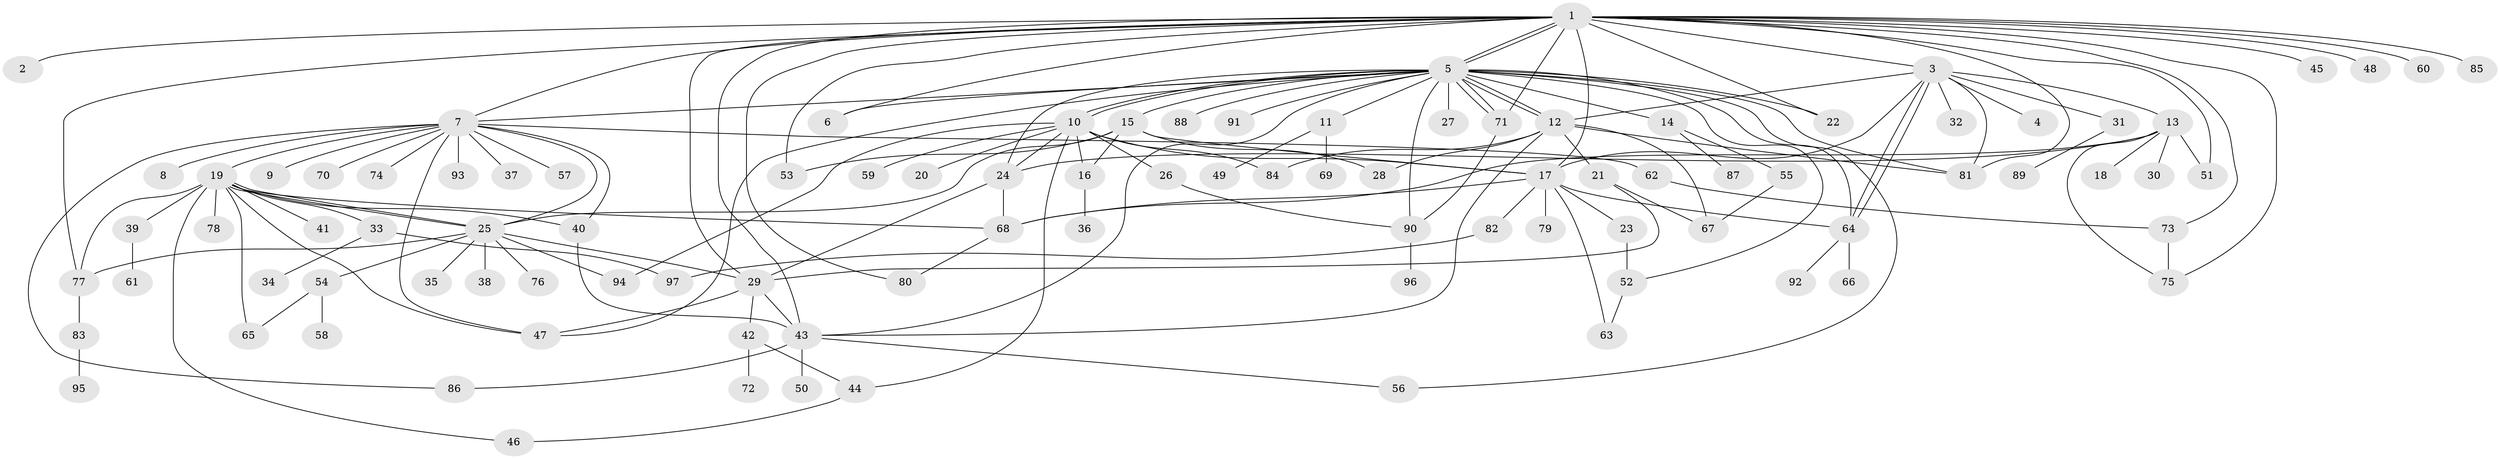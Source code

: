 // coarse degree distribution, {1: 0.5671641791044776, 8: 0.014925373134328358, 6: 0.029850746268656716, 2: 0.23880597014925373, 24: 0.014925373134328358, 5: 0.029850746268656716, 10: 0.014925373134328358, 9: 0.014925373134328358, 3: 0.04477611940298507, 17: 0.014925373134328358, 11: 0.014925373134328358}
// Generated by graph-tools (version 1.1) at 2025/50/03/04/25 21:50:21]
// undirected, 97 vertices, 157 edges
graph export_dot {
graph [start="1"]
  node [color=gray90,style=filled];
  1;
  2;
  3;
  4;
  5;
  6;
  7;
  8;
  9;
  10;
  11;
  12;
  13;
  14;
  15;
  16;
  17;
  18;
  19;
  20;
  21;
  22;
  23;
  24;
  25;
  26;
  27;
  28;
  29;
  30;
  31;
  32;
  33;
  34;
  35;
  36;
  37;
  38;
  39;
  40;
  41;
  42;
  43;
  44;
  45;
  46;
  47;
  48;
  49;
  50;
  51;
  52;
  53;
  54;
  55;
  56;
  57;
  58;
  59;
  60;
  61;
  62;
  63;
  64;
  65;
  66;
  67;
  68;
  69;
  70;
  71;
  72;
  73;
  74;
  75;
  76;
  77;
  78;
  79;
  80;
  81;
  82;
  83;
  84;
  85;
  86;
  87;
  88;
  89;
  90;
  91;
  92;
  93;
  94;
  95;
  96;
  97;
  1 -- 2;
  1 -- 3;
  1 -- 5;
  1 -- 5;
  1 -- 6;
  1 -- 7;
  1 -- 17;
  1 -- 22;
  1 -- 29;
  1 -- 43;
  1 -- 45;
  1 -- 48;
  1 -- 51;
  1 -- 53;
  1 -- 60;
  1 -- 71;
  1 -- 73;
  1 -- 75;
  1 -- 77;
  1 -- 80;
  1 -- 81;
  1 -- 85;
  3 -- 4;
  3 -- 12;
  3 -- 13;
  3 -- 17;
  3 -- 31;
  3 -- 32;
  3 -- 64;
  3 -- 64;
  3 -- 81;
  5 -- 6;
  5 -- 7;
  5 -- 10;
  5 -- 10;
  5 -- 11;
  5 -- 12;
  5 -- 12;
  5 -- 14;
  5 -- 15;
  5 -- 22;
  5 -- 24;
  5 -- 27;
  5 -- 43;
  5 -- 47;
  5 -- 52;
  5 -- 56;
  5 -- 64;
  5 -- 71;
  5 -- 71;
  5 -- 81;
  5 -- 88;
  5 -- 90;
  5 -- 91;
  7 -- 8;
  7 -- 9;
  7 -- 19;
  7 -- 25;
  7 -- 37;
  7 -- 40;
  7 -- 47;
  7 -- 57;
  7 -- 62;
  7 -- 70;
  7 -- 74;
  7 -- 86;
  7 -- 93;
  10 -- 16;
  10 -- 17;
  10 -- 20;
  10 -- 24;
  10 -- 26;
  10 -- 44;
  10 -- 59;
  10 -- 84;
  10 -- 94;
  11 -- 49;
  11 -- 69;
  12 -- 21;
  12 -- 28;
  12 -- 43;
  12 -- 67;
  12 -- 81;
  12 -- 84;
  13 -- 18;
  13 -- 24;
  13 -- 30;
  13 -- 51;
  13 -- 68;
  13 -- 75;
  14 -- 55;
  14 -- 87;
  15 -- 16;
  15 -- 17;
  15 -- 25;
  15 -- 28;
  15 -- 53;
  16 -- 36;
  17 -- 23;
  17 -- 63;
  17 -- 64;
  17 -- 68;
  17 -- 79;
  17 -- 82;
  19 -- 25;
  19 -- 25;
  19 -- 33;
  19 -- 39;
  19 -- 40;
  19 -- 41;
  19 -- 46;
  19 -- 47;
  19 -- 65;
  19 -- 68;
  19 -- 77;
  19 -- 78;
  21 -- 29;
  21 -- 67;
  23 -- 52;
  24 -- 29;
  24 -- 68;
  25 -- 29;
  25 -- 35;
  25 -- 38;
  25 -- 54;
  25 -- 76;
  25 -- 77;
  25 -- 94;
  26 -- 90;
  29 -- 42;
  29 -- 43;
  29 -- 47;
  31 -- 89;
  33 -- 34;
  33 -- 97;
  39 -- 61;
  40 -- 43;
  42 -- 44;
  42 -- 72;
  43 -- 50;
  43 -- 56;
  43 -- 86;
  44 -- 46;
  52 -- 63;
  54 -- 58;
  54 -- 65;
  55 -- 67;
  62 -- 73;
  64 -- 66;
  64 -- 92;
  68 -- 80;
  71 -- 90;
  73 -- 75;
  77 -- 83;
  82 -- 97;
  83 -- 95;
  90 -- 96;
}
